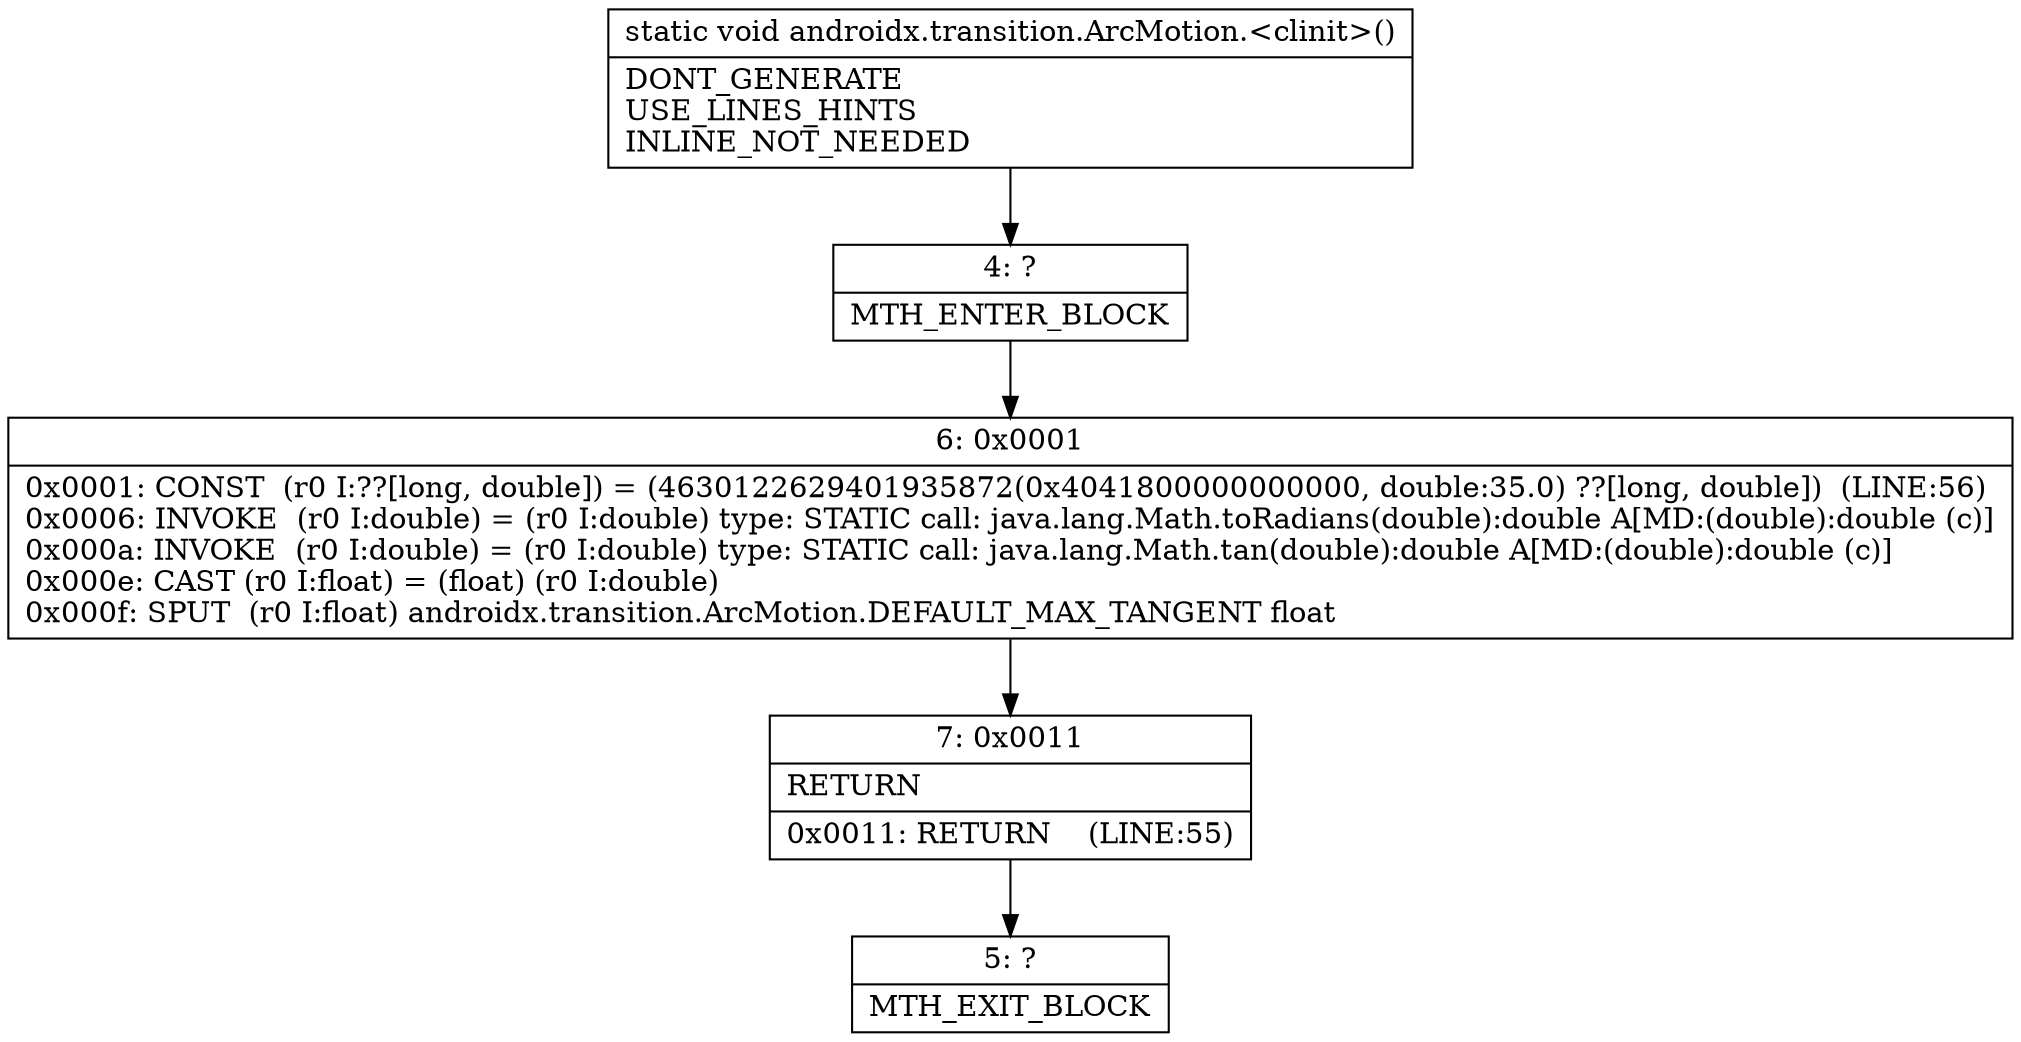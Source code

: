 digraph "CFG forandroidx.transition.ArcMotion.\<clinit\>()V" {
Node_4 [shape=record,label="{4\:\ ?|MTH_ENTER_BLOCK\l}"];
Node_6 [shape=record,label="{6\:\ 0x0001|0x0001: CONST  (r0 I:??[long, double]) = (4630122629401935872(0x4041800000000000, double:35.0) ??[long, double])  (LINE:56)\l0x0006: INVOKE  (r0 I:double) = (r0 I:double) type: STATIC call: java.lang.Math.toRadians(double):double A[MD:(double):double (c)]\l0x000a: INVOKE  (r0 I:double) = (r0 I:double) type: STATIC call: java.lang.Math.tan(double):double A[MD:(double):double (c)]\l0x000e: CAST (r0 I:float) = (float) (r0 I:double) \l0x000f: SPUT  (r0 I:float) androidx.transition.ArcMotion.DEFAULT_MAX_TANGENT float \l}"];
Node_7 [shape=record,label="{7\:\ 0x0011|RETURN\l|0x0011: RETURN    (LINE:55)\l}"];
Node_5 [shape=record,label="{5\:\ ?|MTH_EXIT_BLOCK\l}"];
MethodNode[shape=record,label="{static void androidx.transition.ArcMotion.\<clinit\>()  | DONT_GENERATE\lUSE_LINES_HINTS\lINLINE_NOT_NEEDED\l}"];
MethodNode -> Node_4;Node_4 -> Node_6;
Node_6 -> Node_7;
Node_7 -> Node_5;
}

